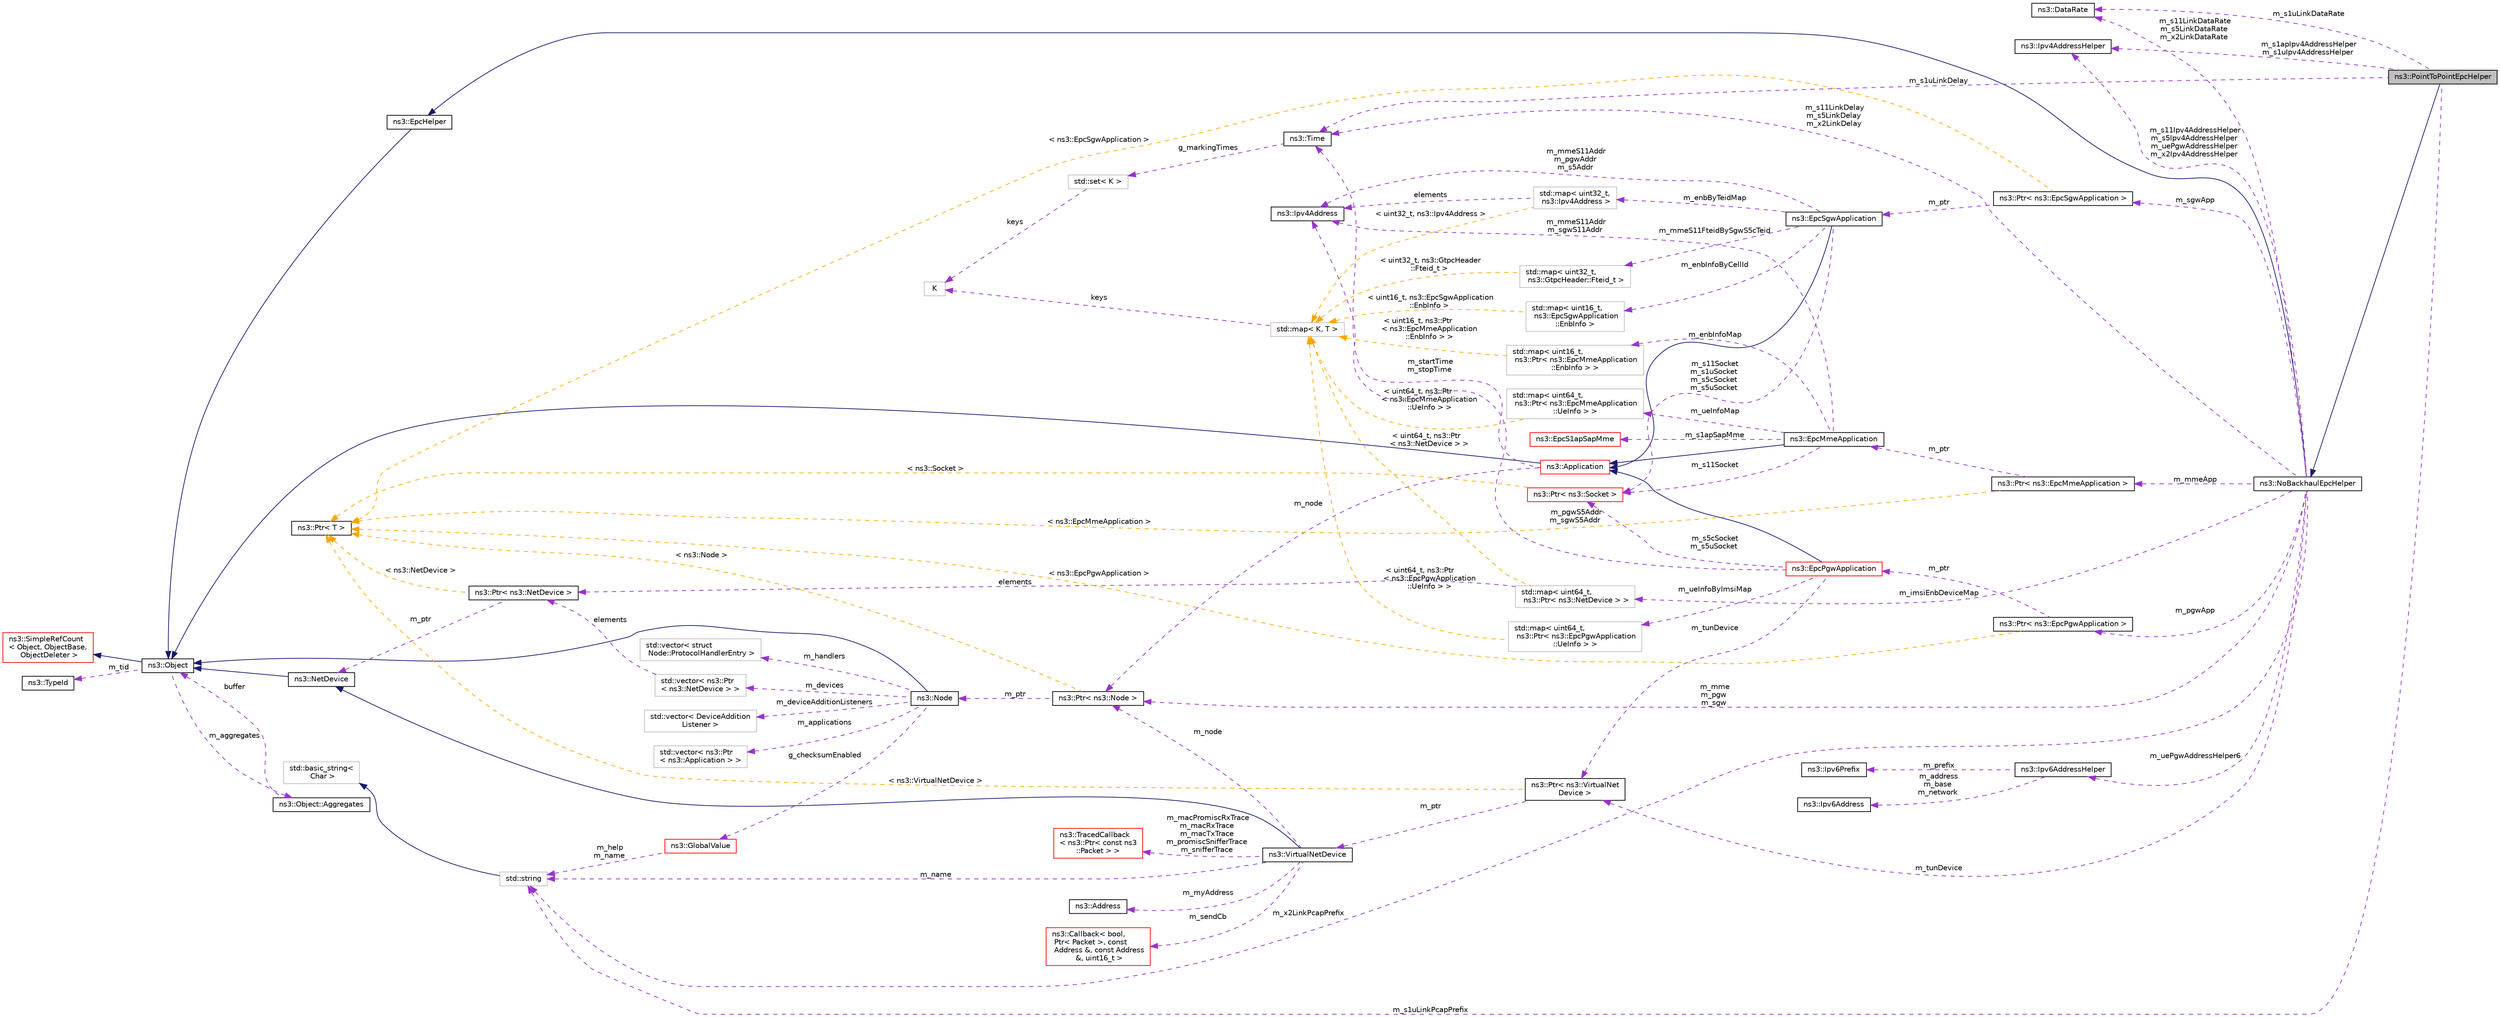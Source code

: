 digraph "ns3::PointToPointEpcHelper"
{
 // LATEX_PDF_SIZE
  edge [fontname="Helvetica",fontsize="10",labelfontname="Helvetica",labelfontsize="10"];
  node [fontname="Helvetica",fontsize="10",shape=record];
  rankdir="LR";
  Node1 [label="ns3::PointToPointEpcHelper",height=0.2,width=0.4,color="black", fillcolor="grey75", style="filled", fontcolor="black",tooltip="Create an EPC network with PointToPoint links in the backhaul network."];
  Node2 -> Node1 [dir="back",color="midnightblue",fontsize="10",style="solid",fontname="Helvetica"];
  Node2 [label="ns3::NoBackhaulEpcHelper",height=0.2,width=0.4,color="black", fillcolor="white", style="filled",URL="$classns3_1_1_no_backhaul_epc_helper.html",tooltip="Create an EPC network with PointToPoint links between the core network nodes."];
  Node3 -> Node2 [dir="back",color="midnightblue",fontsize="10",style="solid",fontname="Helvetica"];
  Node3 [label="ns3::EpcHelper",height=0.2,width=0.4,color="black", fillcolor="white", style="filled",URL="$classns3_1_1_epc_helper.html",tooltip="Base helper class to handle the creation of the EPC entities."];
  Node4 -> Node3 [dir="back",color="midnightblue",fontsize="10",style="solid",fontname="Helvetica"];
  Node4 [label="ns3::Object",height=0.2,width=0.4,color="black", fillcolor="white", style="filled",URL="$classns3_1_1_object.html",tooltip="A base class which provides memory management and object aggregation."];
  Node5 -> Node4 [dir="back",color="midnightblue",fontsize="10",style="solid",fontname="Helvetica"];
  Node5 [label="ns3::SimpleRefCount\l\< Object, ObjectBase,\l ObjectDeleter \>",height=0.2,width=0.4,color="red", fillcolor="white", style="filled",URL="$classns3_1_1_simple_ref_count.html",tooltip=" "];
  Node9 -> Node4 [dir="back",color="darkorchid3",fontsize="10",style="dashed",label=" m_tid" ,fontname="Helvetica"];
  Node9 [label="ns3::TypeId",height=0.2,width=0.4,color="black", fillcolor="white", style="filled",URL="$classns3_1_1_type_id.html",tooltip="a unique identifier for an interface."];
  Node10 -> Node4 [dir="back",color="darkorchid3",fontsize="10",style="dashed",label=" m_aggregates" ,fontname="Helvetica"];
  Node10 [label="ns3::Object::Aggregates",height=0.2,width=0.4,color="black", fillcolor="white", style="filled",URL="$structns3_1_1_object_1_1_aggregates.html",tooltip="The list of Objects aggregated to this one."];
  Node4 -> Node10 [dir="back",color="darkorchid3",fontsize="10",style="dashed",label=" buffer" ,fontname="Helvetica"];
  Node11 -> Node2 [dir="back",color="darkorchid3",fontsize="10",style="dashed",label=" m_s11LinkDataRate\nm_s5LinkDataRate\nm_x2LinkDataRate" ,fontname="Helvetica"];
  Node11 [label="ns3::DataRate",height=0.2,width=0.4,color="black", fillcolor="white", style="filled",URL="$classns3_1_1_data_rate.html",tooltip="Class for representing data rates."];
  Node12 -> Node2 [dir="back",color="darkorchid3",fontsize="10",style="dashed",label=" m_s11Ipv4AddressHelper\nm_s5Ipv4AddressHelper\nm_uePgwAddressHelper\nm_x2Ipv4AddressHelper" ,fontname="Helvetica"];
  Node12 [label="ns3::Ipv4AddressHelper",height=0.2,width=0.4,color="black", fillcolor="white", style="filled",URL="$classns3_1_1_ipv4_address_helper.html",tooltip="A helper class to make life easier while doing simple IPv4 address assignment in scripts."];
  Node13 -> Node2 [dir="back",color="darkorchid3",fontsize="10",style="dashed",label=" m_mmeApp" ,fontname="Helvetica"];
  Node13 [label="ns3::Ptr\< ns3::EpcMmeApplication \>",height=0.2,width=0.4,color="black", fillcolor="white", style="filled",URL="$classns3_1_1_ptr.html",tooltip=" "];
  Node14 -> Node13 [dir="back",color="darkorchid3",fontsize="10",style="dashed",label=" m_ptr" ,fontname="Helvetica"];
  Node14 [label="ns3::EpcMmeApplication",height=0.2,width=0.4,color="black", fillcolor="white", style="filled",URL="$classns3_1_1_epc_mme_application.html",tooltip="This application implements the Mobility Management Entity (MME) according to the 3GPP TS 23...."];
  Node15 -> Node14 [dir="back",color="midnightblue",fontsize="10",style="solid",fontname="Helvetica"];
  Node15 [label="ns3::Application",height=0.2,width=0.4,color="red", fillcolor="white", style="filled",URL="$classns3_1_1_application.html",tooltip="The base class for all ns3 applications."];
  Node4 -> Node15 [dir="back",color="midnightblue",fontsize="10",style="solid",fontname="Helvetica"];
  Node21 -> Node15 [dir="back",color="darkorchid3",fontsize="10",style="dashed",label=" m_node" ,fontname="Helvetica"];
  Node21 [label="ns3::Ptr\< ns3::Node \>",height=0.2,width=0.4,color="black", fillcolor="white", style="filled",URL="$classns3_1_1_ptr.html",tooltip=" "];
  Node22 -> Node21 [dir="back",color="darkorchid3",fontsize="10",style="dashed",label=" m_ptr" ,fontname="Helvetica"];
  Node22 [label="ns3::Node",height=0.2,width=0.4,color="black", fillcolor="white", style="filled",URL="$classns3_1_1_node.html",tooltip="A network Node."];
  Node4 -> Node22 [dir="back",color="midnightblue",fontsize="10",style="solid",fontname="Helvetica"];
  Node23 -> Node22 [dir="back",color="darkorchid3",fontsize="10",style="dashed",label=" m_applications" ,fontname="Helvetica"];
  Node23 [label="std::vector\< ns3::Ptr\l\< ns3::Application \> \>",height=0.2,width=0.4,color="grey75", fillcolor="white", style="filled",tooltip=" "];
  Node27 -> Node22 [dir="back",color="darkorchid3",fontsize="10",style="dashed",label=" m_devices" ,fontname="Helvetica"];
  Node27 [label="std::vector\< ns3::Ptr\l\< ns3::NetDevice \> \>",height=0.2,width=0.4,color="grey75", fillcolor="white", style="filled",tooltip=" "];
  Node28 -> Node27 [dir="back",color="darkorchid3",fontsize="10",style="dashed",label=" elements" ,fontname="Helvetica"];
  Node28 [label="ns3::Ptr\< ns3::NetDevice \>",height=0.2,width=0.4,color="black", fillcolor="white", style="filled",URL="$classns3_1_1_ptr.html",tooltip=" "];
  Node29 -> Node28 [dir="back",color="darkorchid3",fontsize="10",style="dashed",label=" m_ptr" ,fontname="Helvetica"];
  Node29 [label="ns3::NetDevice",height=0.2,width=0.4,color="black", fillcolor="white", style="filled",URL="$classns3_1_1_net_device.html",tooltip="Network layer to device interface."];
  Node4 -> Node29 [dir="back",color="midnightblue",fontsize="10",style="solid",fontname="Helvetica"];
  Node20 -> Node28 [dir="back",color="orange",fontsize="10",style="dashed",label=" \< ns3::NetDevice \>" ,fontname="Helvetica"];
  Node20 [label="ns3::Ptr\< T \>",height=0.2,width=0.4,color="black", fillcolor="white", style="filled",URL="$classns3_1_1_ptr.html",tooltip="Smart pointer class similar to boost::intrusive_ptr."];
  Node30 -> Node22 [dir="back",color="darkorchid3",fontsize="10",style="dashed",label=" g_checksumEnabled" ,fontname="Helvetica"];
  Node30 [label="ns3::GlobalValue",height=0.2,width=0.4,color="red", fillcolor="white", style="filled",URL="$classns3_1_1_global_value.html",tooltip="Hold a so-called 'global value'."];
  Node34 -> Node30 [dir="back",color="darkorchid3",fontsize="10",style="dashed",label=" m_help\nm_name" ,fontname="Helvetica"];
  Node34 [label="std::string",height=0.2,width=0.4,color="grey75", fillcolor="white", style="filled",tooltip=" "];
  Node35 -> Node34 [dir="back",color="midnightblue",fontsize="10",style="solid",fontname="Helvetica"];
  Node35 [label="std::basic_string\<\l Char \>",height=0.2,width=0.4,color="grey75", fillcolor="white", style="filled",tooltip=" "];
  Node39 -> Node22 [dir="back",color="darkorchid3",fontsize="10",style="dashed",label=" m_handlers" ,fontname="Helvetica"];
  Node39 [label="std::vector\< struct\l Node::ProtocolHandlerEntry \>",height=0.2,width=0.4,color="grey75", fillcolor="white", style="filled",tooltip=" "];
  Node47 -> Node22 [dir="back",color="darkorchid3",fontsize="10",style="dashed",label=" m_deviceAdditionListeners" ,fontname="Helvetica"];
  Node47 [label="std::vector\< DeviceAddition\lListener \>",height=0.2,width=0.4,color="grey75", fillcolor="white", style="filled",tooltip=" "];
  Node20 -> Node21 [dir="back",color="orange",fontsize="10",style="dashed",label=" \< ns3::Node \>" ,fontname="Helvetica"];
  Node48 -> Node15 [dir="back",color="darkorchid3",fontsize="10",style="dashed",label=" m_startTime\nm_stopTime" ,fontname="Helvetica"];
  Node48 [label="ns3::Time",height=0.2,width=0.4,color="black", fillcolor="white", style="filled",URL="$classns3_1_1_time.html",tooltip="Simulation virtual time values and global simulation resolution."];
  Node49 -> Node48 [dir="back",color="darkorchid3",fontsize="10",style="dashed",label=" g_markingTimes" ,fontname="Helvetica"];
  Node49 [label="std::set\< K \>",height=0.2,width=0.4,color="grey75", fillcolor="white", style="filled",tooltip=" "];
  Node50 -> Node49 [dir="back",color="darkorchid3",fontsize="10",style="dashed",label=" keys" ,fontname="Helvetica"];
  Node50 [label="K",height=0.2,width=0.4,color="grey75", fillcolor="white", style="filled",tooltip=" "];
  Node51 -> Node14 [dir="back",color="darkorchid3",fontsize="10",style="dashed",label=" m_ueInfoMap" ,fontname="Helvetica"];
  Node51 [label="std::map\< uint64_t,\l ns3::Ptr\< ns3::EpcMmeApplication\l::UeInfo \> \>",height=0.2,width=0.4,color="grey75", fillcolor="white", style="filled",tooltip=" "];
  Node71 -> Node51 [dir="back",color="orange",fontsize="10",style="dashed",label=" \< uint64_t, ns3::Ptr\l\< ns3::EpcMmeApplication\l::UeInfo \> \>" ,fontname="Helvetica"];
  Node71 [label="std::map\< K, T \>",height=0.2,width=0.4,color="grey75", fillcolor="white", style="filled",tooltip=" "];
  Node50 -> Node71 [dir="back",color="darkorchid3",fontsize="10",style="dashed",label=" keys" ,fontname="Helvetica"];
  Node72 -> Node14 [dir="back",color="darkorchid3",fontsize="10",style="dashed",label=" m_enbInfoMap" ,fontname="Helvetica"];
  Node72 [label="std::map\< uint16_t,\l ns3::Ptr\< ns3::EpcMmeApplication\l::EnbInfo \> \>",height=0.2,width=0.4,color="grey75", fillcolor="white", style="filled",tooltip=" "];
  Node71 -> Node72 [dir="back",color="orange",fontsize="10",style="dashed",label=" \< uint16_t, ns3::Ptr\l\< ns3::EpcMmeApplication\l::EnbInfo \> \>" ,fontname="Helvetica"];
  Node65 -> Node14 [dir="back",color="darkorchid3",fontsize="10",style="dashed",label=" m_mmeS11Addr\nm_sgwS11Addr" ,fontname="Helvetica"];
  Node65 [label="ns3::Ipv4Address",height=0.2,width=0.4,color="black", fillcolor="white", style="filled",URL="$classns3_1_1_ipv4_address.html",tooltip="Ipv4 addresses are stored in host order in this class."];
  Node78 -> Node14 [dir="back",color="darkorchid3",fontsize="10",style="dashed",label=" m_s11Socket" ,fontname="Helvetica"];
  Node78 [label="ns3::Ptr\< ns3::Socket \>",height=0.2,width=0.4,color="red", fillcolor="white", style="filled",URL="$classns3_1_1_ptr.html",tooltip=" "];
  Node20 -> Node78 [dir="back",color="orange",fontsize="10",style="dashed",label=" \< ns3::Socket \>" ,fontname="Helvetica"];
  Node84 -> Node14 [dir="back",color="darkorchid3",fontsize="10",style="dashed",label=" m_s1apSapMme" ,fontname="Helvetica"];
  Node84 [label="ns3::EpcS1apSapMme",height=0.2,width=0.4,color="red", fillcolor="white", style="filled",URL="$classns3_1_1_epc_s1ap_sap_mme.html",tooltip="MME side of the S1-AP Service Access Point (SAP), provides the MME methods to be called when an S1-AP..."];
  Node20 -> Node13 [dir="back",color="orange",fontsize="10",style="dashed",label=" \< ns3::EpcMmeApplication \>" ,fontname="Helvetica"];
  Node85 -> Node2 [dir="back",color="darkorchid3",fontsize="10",style="dashed",label=" m_sgwApp" ,fontname="Helvetica"];
  Node85 [label="ns3::Ptr\< ns3::EpcSgwApplication \>",height=0.2,width=0.4,color="black", fillcolor="white", style="filled",URL="$classns3_1_1_ptr.html",tooltip=" "];
  Node86 -> Node85 [dir="back",color="darkorchid3",fontsize="10",style="dashed",label=" m_ptr" ,fontname="Helvetica"];
  Node86 [label="ns3::EpcSgwApplication",height=0.2,width=0.4,color="black", fillcolor="white", style="filled",URL="$classns3_1_1_epc_sgw_application.html",tooltip="This application implements the Serving Gateway Entity (SGW) according to the 3GPP TS 23...."];
  Node15 -> Node86 [dir="back",color="midnightblue",fontsize="10",style="solid",fontname="Helvetica"];
  Node87 -> Node86 [dir="back",color="darkorchid3",fontsize="10",style="dashed",label=" m_enbByTeidMap" ,fontname="Helvetica"];
  Node87 [label="std::map\< uint32_t,\l ns3::Ipv4Address \>",height=0.2,width=0.4,color="grey75", fillcolor="white", style="filled",tooltip=" "];
  Node65 -> Node87 [dir="back",color="darkorchid3",fontsize="10",style="dashed",label=" elements" ,fontname="Helvetica"];
  Node71 -> Node87 [dir="back",color="orange",fontsize="10",style="dashed",label=" \< uint32_t, ns3::Ipv4Address \>" ,fontname="Helvetica"];
  Node88 -> Node86 [dir="back",color="darkorchid3",fontsize="10",style="dashed",label=" m_enbInfoByCellId" ,fontname="Helvetica"];
  Node88 [label="std::map\< uint16_t,\l ns3::EpcSgwApplication\l::EnbInfo \>",height=0.2,width=0.4,color="grey75", fillcolor="white", style="filled",tooltip=" "];
  Node71 -> Node88 [dir="back",color="orange",fontsize="10",style="dashed",label=" \< uint16_t, ns3::EpcSgwApplication\l::EnbInfo \>" ,fontname="Helvetica"];
  Node65 -> Node86 [dir="back",color="darkorchid3",fontsize="10",style="dashed",label=" m_mmeS11Addr\nm_pgwAddr\nm_s5Addr" ,fontname="Helvetica"];
  Node78 -> Node86 [dir="back",color="darkorchid3",fontsize="10",style="dashed",label=" m_s11Socket\nm_s1uSocket\nm_s5cSocket\nm_s5uSocket" ,fontname="Helvetica"];
  Node90 -> Node86 [dir="back",color="darkorchid3",fontsize="10",style="dashed",label=" m_mmeS11FteidBySgwS5cTeid" ,fontname="Helvetica"];
  Node90 [label="std::map\< uint32_t,\l ns3::GtpcHeader::Fteid_t \>",height=0.2,width=0.4,color="grey75", fillcolor="white", style="filled",tooltip=" "];
  Node71 -> Node90 [dir="back",color="orange",fontsize="10",style="dashed",label=" \< uint32_t, ns3::GtpcHeader\l::Fteid_t \>" ,fontname="Helvetica"];
  Node20 -> Node85 [dir="back",color="orange",fontsize="10",style="dashed",label=" \< ns3::EpcSgwApplication \>" ,fontname="Helvetica"];
  Node92 -> Node2 [dir="back",color="darkorchid3",fontsize="10",style="dashed",label=" m_tunDevice" ,fontname="Helvetica"];
  Node92 [label="ns3::Ptr\< ns3::VirtualNet\lDevice \>",height=0.2,width=0.4,color="black", fillcolor="white", style="filled",URL="$classns3_1_1_ptr.html",tooltip=" "];
  Node93 -> Node92 [dir="back",color="darkorchid3",fontsize="10",style="dashed",label=" m_ptr" ,fontname="Helvetica"];
  Node93 [label="ns3::VirtualNetDevice",height=0.2,width=0.4,color="black", fillcolor="white", style="filled",URL="$classns3_1_1_virtual_net_device.html",tooltip="A virtual device, similar to Linux TUN/TAP interfaces."];
  Node29 -> Node93 [dir="back",color="midnightblue",fontsize="10",style="solid",fontname="Helvetica"];
  Node94 -> Node93 [dir="back",color="darkorchid3",fontsize="10",style="dashed",label=" m_macPromiscRxTrace\nm_macRxTrace\nm_macTxTrace\nm_promiscSnifferTrace\nm_snifferTrace" ,fontname="Helvetica"];
  Node94 [label="ns3::TracedCallback\l\< ns3::Ptr\< const ns3\l::Packet \> \>",height=0.2,width=0.4,color="red", fillcolor="white", style="filled",URL="$classns3_1_1_traced_callback.html",tooltip=" "];
  Node98 -> Node93 [dir="back",color="darkorchid3",fontsize="10",style="dashed",label=" m_myAddress" ,fontname="Helvetica"];
  Node98 [label="ns3::Address",height=0.2,width=0.4,color="black", fillcolor="white", style="filled",URL="$classns3_1_1_address.html",tooltip="a polymophic address class"];
  Node21 -> Node93 [dir="back",color="darkorchid3",fontsize="10",style="dashed",label=" m_node" ,fontname="Helvetica"];
  Node99 -> Node93 [dir="back",color="darkorchid3",fontsize="10",style="dashed",label=" m_sendCb" ,fontname="Helvetica"];
  Node99 [label="ns3::Callback\< bool,\l Ptr\< Packet \>, const\l Address &, const Address\l &, uint16_t \>",height=0.2,width=0.4,color="red", fillcolor="white", style="filled",URL="$classns3_1_1_callback.html",tooltip=" "];
  Node34 -> Node93 [dir="back",color="darkorchid3",fontsize="10",style="dashed",label=" m_name" ,fontname="Helvetica"];
  Node20 -> Node92 [dir="back",color="orange",fontsize="10",style="dashed",label=" \< ns3::VirtualNetDevice \>" ,fontname="Helvetica"];
  Node21 -> Node2 [dir="back",color="darkorchid3",fontsize="10",style="dashed",label=" m_mme\nm_pgw\nm_sgw" ,fontname="Helvetica"];
  Node48 -> Node2 [dir="back",color="darkorchid3",fontsize="10",style="dashed",label=" m_s11LinkDelay\nm_s5LinkDelay\nm_x2LinkDelay" ,fontname="Helvetica"];
  Node34 -> Node2 [dir="back",color="darkorchid3",fontsize="10",style="dashed",label=" m_x2LinkPcapPrefix" ,fontname="Helvetica"];
  Node100 -> Node2 [dir="back",color="darkorchid3",fontsize="10",style="dashed",label=" m_pgwApp" ,fontname="Helvetica"];
  Node100 [label="ns3::Ptr\< ns3::EpcPgwApplication \>",height=0.2,width=0.4,color="black", fillcolor="white", style="filled",URL="$classns3_1_1_ptr.html",tooltip=" "];
  Node101 -> Node100 [dir="back",color="darkorchid3",fontsize="10",style="dashed",label=" m_ptr" ,fontname="Helvetica"];
  Node101 [label="ns3::EpcPgwApplication",height=0.2,width=0.4,color="red", fillcolor="white", style="filled",URL="$classns3_1_1_epc_pgw_application.html",tooltip="This application implements the Packet Data Network (PDN) Gateway Entity (PGW) according to the 3GPP ..."];
  Node15 -> Node101 [dir="back",color="midnightblue",fontsize="10",style="solid",fontname="Helvetica"];
  Node102 -> Node101 [dir="back",color="darkorchid3",fontsize="10",style="dashed",label=" m_ueInfoByImsiMap" ,fontname="Helvetica"];
  Node102 [label="std::map\< uint64_t,\l ns3::Ptr\< ns3::EpcPgwApplication\l::UeInfo \> \>",height=0.2,width=0.4,color="grey75", fillcolor="white", style="filled",tooltip=" "];
  Node71 -> Node102 [dir="back",color="orange",fontsize="10",style="dashed",label=" \< uint64_t, ns3::Ptr\l\< ns3::EpcPgwApplication\l::UeInfo \> \>" ,fontname="Helvetica"];
  Node92 -> Node101 [dir="back",color="darkorchid3",fontsize="10",style="dashed",label=" m_tunDevice" ,fontname="Helvetica"];
  Node65 -> Node101 [dir="back",color="darkorchid3",fontsize="10",style="dashed",label=" m_pgwS5Addr\nm_sgwS5Addr" ,fontname="Helvetica"];
  Node78 -> Node101 [dir="back",color="darkorchid3",fontsize="10",style="dashed",label=" m_s5cSocket\nm_s5uSocket" ,fontname="Helvetica"];
  Node20 -> Node100 [dir="back",color="orange",fontsize="10",style="dashed",label=" \< ns3::EpcPgwApplication \>" ,fontname="Helvetica"];
  Node113 -> Node2 [dir="back",color="darkorchid3",fontsize="10",style="dashed",label=" m_imsiEnbDeviceMap" ,fontname="Helvetica"];
  Node113 [label="std::map\< uint64_t,\l ns3::Ptr\< ns3::NetDevice \> \>",height=0.2,width=0.4,color="grey75", fillcolor="white", style="filled",tooltip=" "];
  Node28 -> Node113 [dir="back",color="darkorchid3",fontsize="10",style="dashed",label=" elements" ,fontname="Helvetica"];
  Node71 -> Node113 [dir="back",color="orange",fontsize="10",style="dashed",label=" \< uint64_t, ns3::Ptr\l\< ns3::NetDevice \> \>" ,fontname="Helvetica"];
  Node114 -> Node2 [dir="back",color="darkorchid3",fontsize="10",style="dashed",label=" m_uePgwAddressHelper6" ,fontname="Helvetica"];
  Node114 [label="ns3::Ipv6AddressHelper",height=0.2,width=0.4,color="black", fillcolor="white", style="filled",URL="$classns3_1_1_ipv6_address_helper.html",tooltip="Helper class to auto-assign global IPv6 unicast addresses."];
  Node62 -> Node114 [dir="back",color="darkorchid3",fontsize="10",style="dashed",label=" m_prefix" ,fontname="Helvetica"];
  Node62 [label="ns3::Ipv6Prefix",height=0.2,width=0.4,color="black", fillcolor="white", style="filled",URL="$classns3_1_1_ipv6_prefix.html",tooltip="Describes an IPv6 prefix."];
  Node63 -> Node114 [dir="back",color="darkorchid3",fontsize="10",style="dashed",label=" m_address\nm_base\nm_network" ,fontname="Helvetica"];
  Node63 [label="ns3::Ipv6Address",height=0.2,width=0.4,color="black", fillcolor="white", style="filled",URL="$classns3_1_1_ipv6_address.html",tooltip="Describes an IPv6 address."];
  Node11 -> Node1 [dir="back",color="darkorchid3",fontsize="10",style="dashed",label=" m_s1uLinkDataRate" ,fontname="Helvetica"];
  Node12 -> Node1 [dir="back",color="darkorchid3",fontsize="10",style="dashed",label=" m_s1apIpv4AddressHelper\nm_s1uIpv4AddressHelper" ,fontname="Helvetica"];
  Node48 -> Node1 [dir="back",color="darkorchid3",fontsize="10",style="dashed",label=" m_s1uLinkDelay" ,fontname="Helvetica"];
  Node34 -> Node1 [dir="back",color="darkorchid3",fontsize="10",style="dashed",label=" m_s1uLinkPcapPrefix" ,fontname="Helvetica"];
}
